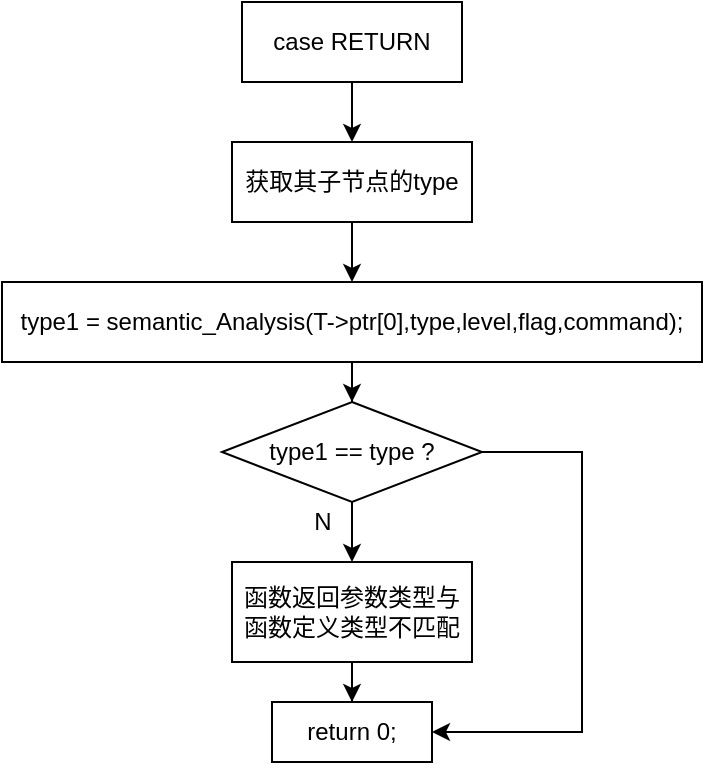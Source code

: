 <mxfile version="14.1.2" type="github">
  <diagram id="qo1_iu-jgLwLfl8H4EOI" name="第 1 页">
    <mxGraphModel dx="757" dy="681" grid="1" gridSize="10" guides="1" tooltips="1" connect="1" arrows="1" fold="1" page="1" pageScale="1" pageWidth="2336" pageHeight="1654" math="0" shadow="0">
      <root>
        <mxCell id="0" />
        <mxCell id="1" parent="0" />
        <mxCell id="YC9HMaPTUIjE5BwQPhlV-3" style="edgeStyle=orthogonalEdgeStyle;rounded=0;orthogonalLoop=1;jettySize=auto;html=1;" edge="1" parent="1" source="YC9HMaPTUIjE5BwQPhlV-1" target="YC9HMaPTUIjE5BwQPhlV-2">
          <mxGeometry relative="1" as="geometry" />
        </mxCell>
        <mxCell id="YC9HMaPTUIjE5BwQPhlV-1" value="case RETURN" style="rounded=0;whiteSpace=wrap;html=1;" vertex="1" parent="1">
          <mxGeometry x="350" y="160" width="110" height="40" as="geometry" />
        </mxCell>
        <mxCell id="YC9HMaPTUIjE5BwQPhlV-5" style="edgeStyle=orthogonalEdgeStyle;rounded=0;orthogonalLoop=1;jettySize=auto;html=1;" edge="1" parent="1" source="YC9HMaPTUIjE5BwQPhlV-2" target="YC9HMaPTUIjE5BwQPhlV-4">
          <mxGeometry relative="1" as="geometry" />
        </mxCell>
        <mxCell id="YC9HMaPTUIjE5BwQPhlV-2" value="获取其子节点的type" style="whiteSpace=wrap;html=1;" vertex="1" parent="1">
          <mxGeometry x="345" y="230" width="120" height="40" as="geometry" />
        </mxCell>
        <mxCell id="YC9HMaPTUIjE5BwQPhlV-7" style="edgeStyle=orthogonalEdgeStyle;rounded=0;orthogonalLoop=1;jettySize=auto;html=1;" edge="1" parent="1" source="YC9HMaPTUIjE5BwQPhlV-4" target="YC9HMaPTUIjE5BwQPhlV-6">
          <mxGeometry relative="1" as="geometry" />
        </mxCell>
        <mxCell id="YC9HMaPTUIjE5BwQPhlV-4" value="type1 = semantic_Analysis(T-&amp;gt;ptr[0],type,level,flag,command);" style="whiteSpace=wrap;html=1;" vertex="1" parent="1">
          <mxGeometry x="230" y="300" width="350" height="40" as="geometry" />
        </mxCell>
        <mxCell id="YC9HMaPTUIjE5BwQPhlV-9" style="edgeStyle=orthogonalEdgeStyle;rounded=0;orthogonalLoop=1;jettySize=auto;html=1;" edge="1" parent="1" source="YC9HMaPTUIjE5BwQPhlV-6" target="YC9HMaPTUIjE5BwQPhlV-8">
          <mxGeometry relative="1" as="geometry" />
        </mxCell>
        <mxCell id="YC9HMaPTUIjE5BwQPhlV-13" style="edgeStyle=orthogonalEdgeStyle;rounded=0;orthogonalLoop=1;jettySize=auto;html=1;" edge="1" parent="1" source="YC9HMaPTUIjE5BwQPhlV-6" target="YC9HMaPTUIjE5BwQPhlV-10">
          <mxGeometry relative="1" as="geometry">
            <Array as="points">
              <mxPoint x="520" y="385" />
              <mxPoint x="520" y="525" />
            </Array>
          </mxGeometry>
        </mxCell>
        <mxCell id="YC9HMaPTUIjE5BwQPhlV-6" value="type1 == type ?" style="rhombus;whiteSpace=wrap;html=1;" vertex="1" parent="1">
          <mxGeometry x="340" y="360" width="130" height="50" as="geometry" />
        </mxCell>
        <mxCell id="YC9HMaPTUIjE5BwQPhlV-11" style="edgeStyle=orthogonalEdgeStyle;rounded=0;orthogonalLoop=1;jettySize=auto;html=1;" edge="1" parent="1" source="YC9HMaPTUIjE5BwQPhlV-8" target="YC9HMaPTUIjE5BwQPhlV-10">
          <mxGeometry relative="1" as="geometry" />
        </mxCell>
        <mxCell id="YC9HMaPTUIjE5BwQPhlV-8" value="函数返回参数类型与函数定义类型不匹配" style="whiteSpace=wrap;html=1;" vertex="1" parent="1">
          <mxGeometry x="345" y="440" width="120" height="50" as="geometry" />
        </mxCell>
        <mxCell id="YC9HMaPTUIjE5BwQPhlV-10" value="return 0;" style="whiteSpace=wrap;html=1;" vertex="1" parent="1">
          <mxGeometry x="365" y="510" width="80" height="30" as="geometry" />
        </mxCell>
        <mxCell id="YC9HMaPTUIjE5BwQPhlV-12" value="N" style="text;html=1;align=center;verticalAlign=middle;resizable=0;points=[];autosize=1;" vertex="1" parent="1">
          <mxGeometry x="380" y="410" width="20" height="20" as="geometry" />
        </mxCell>
      </root>
    </mxGraphModel>
  </diagram>
</mxfile>
